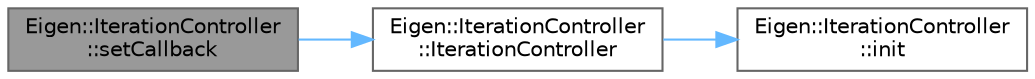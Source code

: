digraph "Eigen::IterationController::setCallback"
{
 // LATEX_PDF_SIZE
  bgcolor="transparent";
  edge [fontname=Helvetica,fontsize=10,labelfontname=Helvetica,labelfontsize=10];
  node [fontname=Helvetica,fontsize=10,shape=box,height=0.2,width=0.4];
  rankdir="LR";
  Node1 [id="Node000001",label="Eigen::IterationController\l::setCallback",height=0.2,width=0.4,color="gray40", fillcolor="grey60", style="filled", fontcolor="black",tooltip=" "];
  Node1 -> Node2 [id="edge1_Node000001_Node000002",color="steelblue1",style="solid",tooltip=" "];
  Node2 [id="Node000002",label="Eigen::IterationController\l::IterationController",height=0.2,width=0.4,color="grey40", fillcolor="white", style="filled",URL="$class_eigen_1_1_iteration_controller.html#a85385eecf35223c3ea985d0cea1b33ae",tooltip=" "];
  Node2 -> Node3 [id="edge2_Node000002_Node000003",color="steelblue1",style="solid",tooltip=" "];
  Node3 [id="Node000003",label="Eigen::IterationController\l::init",height=0.2,width=0.4,color="grey40", fillcolor="white", style="filled",URL="$class_eigen_1_1_iteration_controller.html#a192cc7f73d6595d169f0ba09d4296cda",tooltip=" "];
}
